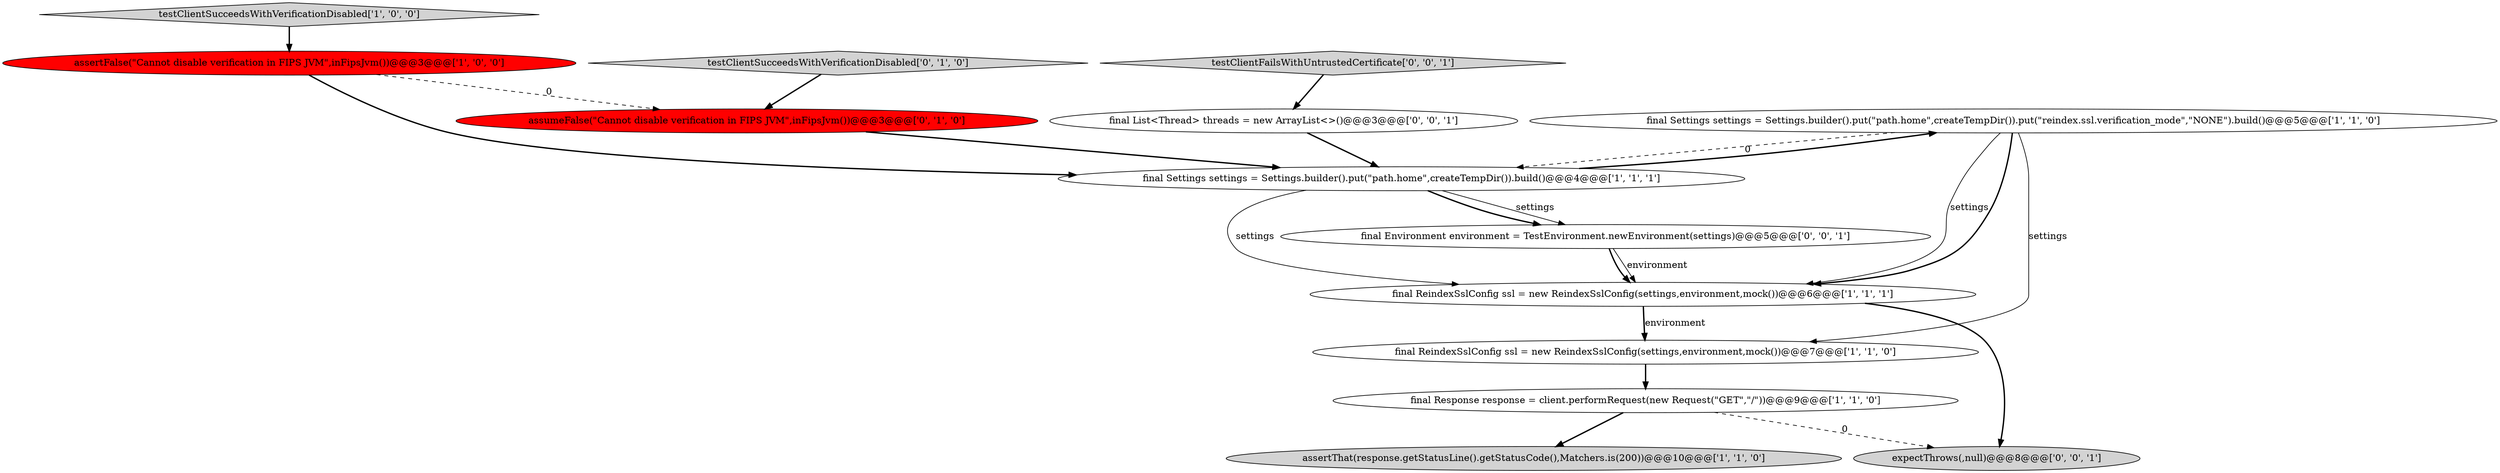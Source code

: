 digraph {
11 [style = filled, label = "expectThrows(,null)@@@8@@@['0', '0', '1']", fillcolor = lightgray, shape = ellipse image = "AAA0AAABBB3BBB"];
12 [style = filled, label = "testClientFailsWithUntrustedCertificate['0', '0', '1']", fillcolor = lightgray, shape = diamond image = "AAA0AAABBB3BBB"];
4 [style = filled, label = "assertThat(response.getStatusLine().getStatusCode(),Matchers.is(200))@@@10@@@['1', '1', '0']", fillcolor = lightgray, shape = ellipse image = "AAA0AAABBB1BBB"];
9 [style = filled, label = "assumeFalse(\"Cannot disable verification in FIPS JVM\",inFipsJvm())@@@3@@@['0', '1', '0']", fillcolor = red, shape = ellipse image = "AAA1AAABBB2BBB"];
8 [style = filled, label = "testClientSucceedsWithVerificationDisabled['0', '1', '0']", fillcolor = lightgray, shape = diamond image = "AAA0AAABBB2BBB"];
3 [style = filled, label = "final Settings settings = Settings.builder().put(\"path.home\",createTempDir()).build()@@@4@@@['1', '1', '1']", fillcolor = white, shape = ellipse image = "AAA0AAABBB1BBB"];
1 [style = filled, label = "final ReindexSslConfig ssl = new ReindexSslConfig(settings,environment,mock())@@@6@@@['1', '1', '1']", fillcolor = white, shape = ellipse image = "AAA0AAABBB1BBB"];
0 [style = filled, label = "final Response response = client.performRequest(new Request(\"GET\",\"/\"))@@@9@@@['1', '1', '0']", fillcolor = white, shape = ellipse image = "AAA0AAABBB1BBB"];
13 [style = filled, label = "final Environment environment = TestEnvironment.newEnvironment(settings)@@@5@@@['0', '0', '1']", fillcolor = white, shape = ellipse image = "AAA0AAABBB3BBB"];
6 [style = filled, label = "final Settings settings = Settings.builder().put(\"path.home\",createTempDir()).put(\"reindex.ssl.verification_mode\",\"NONE\").build()@@@5@@@['1', '1', '0']", fillcolor = white, shape = ellipse image = "AAA0AAABBB1BBB"];
2 [style = filled, label = "testClientSucceedsWithVerificationDisabled['1', '0', '0']", fillcolor = lightgray, shape = diamond image = "AAA0AAABBB1BBB"];
7 [style = filled, label = "final ReindexSslConfig ssl = new ReindexSslConfig(settings,environment,mock())@@@7@@@['1', '1', '0']", fillcolor = white, shape = ellipse image = "AAA0AAABBB1BBB"];
10 [style = filled, label = "final List<Thread> threads = new ArrayList<>()@@@3@@@['0', '0', '1']", fillcolor = white, shape = ellipse image = "AAA0AAABBB3BBB"];
5 [style = filled, label = "assertFalse(\"Cannot disable verification in FIPS JVM\",inFipsJvm())@@@3@@@['1', '0', '0']", fillcolor = red, shape = ellipse image = "AAA1AAABBB1BBB"];
5->3 [style = bold, label=""];
3->13 [style = solid, label="settings"];
3->1 [style = solid, label="settings"];
13->1 [style = solid, label="environment"];
6->3 [style = dashed, label="0"];
3->6 [style = bold, label=""];
10->3 [style = bold, label=""];
5->9 [style = dashed, label="0"];
7->0 [style = bold, label=""];
0->11 [style = dashed, label="0"];
1->7 [style = bold, label=""];
1->7 [style = solid, label="environment"];
6->1 [style = solid, label="settings"];
13->1 [style = bold, label=""];
1->11 [style = bold, label=""];
6->1 [style = bold, label=""];
12->10 [style = bold, label=""];
0->4 [style = bold, label=""];
8->9 [style = bold, label=""];
3->13 [style = bold, label=""];
6->7 [style = solid, label="settings"];
9->3 [style = bold, label=""];
2->5 [style = bold, label=""];
}

